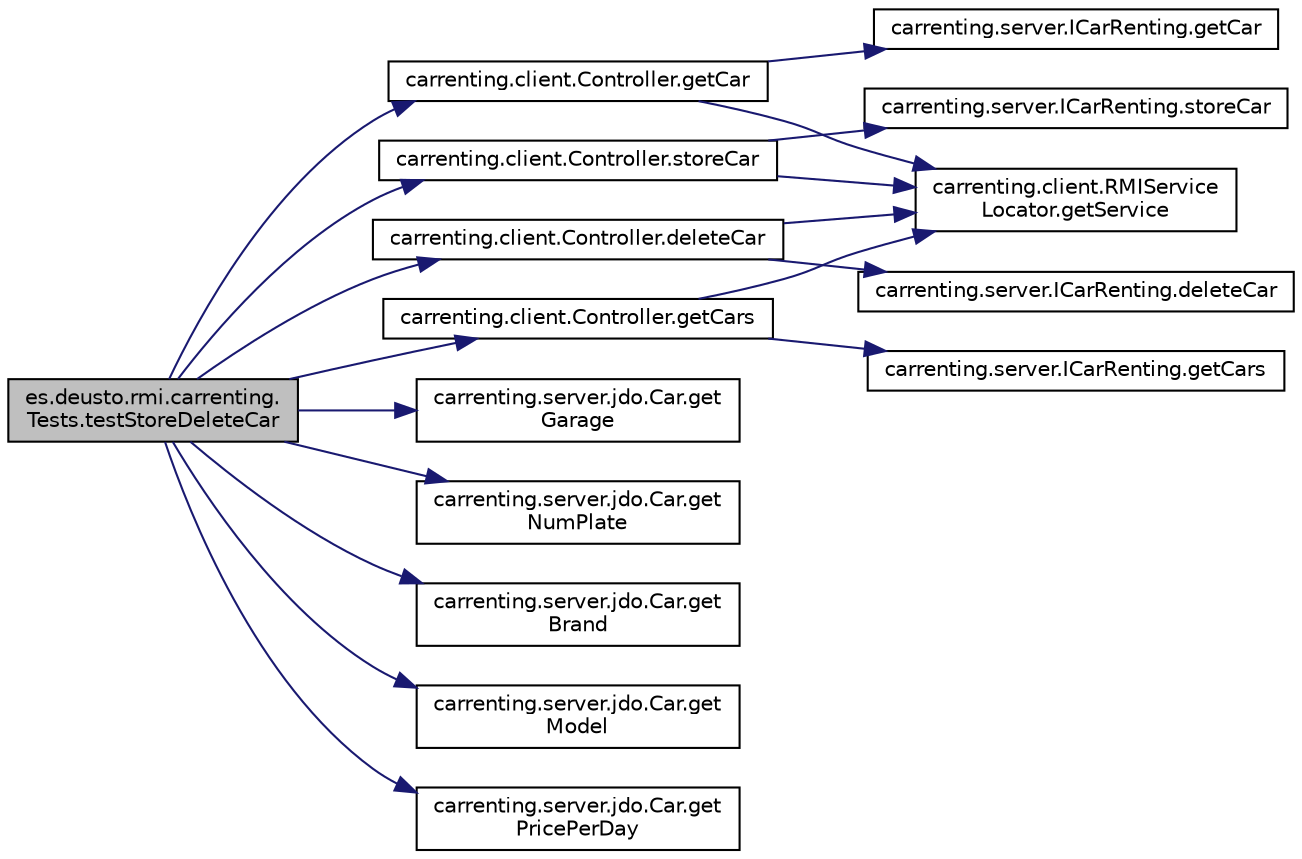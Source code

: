 digraph "es.deusto.rmi.carrenting.Tests.testStoreDeleteCar"
{
 // LATEX_PDF_SIZE
  edge [fontname="Helvetica",fontsize="10",labelfontname="Helvetica",labelfontsize="10"];
  node [fontname="Helvetica",fontsize="10",shape=record];
  rankdir="LR";
  Node91 [label="es.deusto.rmi.carrenting.\lTests.testStoreDeleteCar",height=0.2,width=0.4,color="black", fillcolor="grey75", style="filled", fontcolor="black",tooltip=" "];
  Node91 -> Node92 [color="midnightblue",fontsize="10",style="solid",fontname="Helvetica"];
  Node92 [label="carrenting.client.Controller.storeCar",height=0.2,width=0.4,color="black", fillcolor="white", style="filled",URL="$classcarrenting_1_1client_1_1_controller.html#a267c24a1a13732839f548cddfe640f09",tooltip=" "];
  Node92 -> Node93 [color="midnightblue",fontsize="10",style="solid",fontname="Helvetica"];
  Node93 [label="carrenting.client.RMIService\lLocator.getService",height=0.2,width=0.4,color="black", fillcolor="white", style="filled",URL="$classcarrenting_1_1client_1_1_r_m_i_service_locator.html#a0ac0c6fa2786c97632c927749a53237c",tooltip=" "];
  Node92 -> Node94 [color="midnightblue",fontsize="10",style="solid",fontname="Helvetica"];
  Node94 [label="carrenting.server.ICarRenting.storeCar",height=0.2,width=0.4,color="black", fillcolor="white", style="filled",URL="$interfacecarrenting_1_1server_1_1_i_car_renting.html#a45afd537059a13920f8ed9f91865b871",tooltip=" "];
  Node91 -> Node95 [color="midnightblue",fontsize="10",style="solid",fontname="Helvetica"];
  Node95 [label="carrenting.server.jdo.Car.get\lGarage",height=0.2,width=0.4,color="black", fillcolor="white", style="filled",URL="$classcarrenting_1_1server_1_1jdo_1_1_car.html#a1287409c08d788e0b34f8988e7842f84",tooltip=" "];
  Node91 -> Node96 [color="midnightblue",fontsize="10",style="solid",fontname="Helvetica"];
  Node96 [label="carrenting.server.jdo.Car.get\lNumPlate",height=0.2,width=0.4,color="black", fillcolor="white", style="filled",URL="$classcarrenting_1_1server_1_1jdo_1_1_car.html#a032ac9ab77bd9c980fd1bcdde95dedb4",tooltip=" "];
  Node91 -> Node97 [color="midnightblue",fontsize="10",style="solid",fontname="Helvetica"];
  Node97 [label="carrenting.server.jdo.Car.get\lBrand",height=0.2,width=0.4,color="black", fillcolor="white", style="filled",URL="$classcarrenting_1_1server_1_1jdo_1_1_car.html#a45425648e8ef3708cc79cb6895ae8c06",tooltip=" "];
  Node91 -> Node98 [color="midnightblue",fontsize="10",style="solid",fontname="Helvetica"];
  Node98 [label="carrenting.server.jdo.Car.get\lModel",height=0.2,width=0.4,color="black", fillcolor="white", style="filled",URL="$classcarrenting_1_1server_1_1jdo_1_1_car.html#ab218a139547b4178939722b4f5756b93",tooltip=" "];
  Node91 -> Node99 [color="midnightblue",fontsize="10",style="solid",fontname="Helvetica"];
  Node99 [label="carrenting.server.jdo.Car.get\lPricePerDay",height=0.2,width=0.4,color="black", fillcolor="white", style="filled",URL="$classcarrenting_1_1server_1_1jdo_1_1_car.html#a957fd3951d0756628a14563828bea9c7",tooltip=" "];
  Node91 -> Node100 [color="midnightblue",fontsize="10",style="solid",fontname="Helvetica"];
  Node100 [label="carrenting.client.Controller.getCar",height=0.2,width=0.4,color="black", fillcolor="white", style="filled",URL="$classcarrenting_1_1client_1_1_controller.html#ae306f94b15ad4b3869d13ce8f6c46d45",tooltip=" "];
  Node100 -> Node93 [color="midnightblue",fontsize="10",style="solid",fontname="Helvetica"];
  Node100 -> Node101 [color="midnightblue",fontsize="10",style="solid",fontname="Helvetica"];
  Node101 [label="carrenting.server.ICarRenting.getCar",height=0.2,width=0.4,color="black", fillcolor="white", style="filled",URL="$interfacecarrenting_1_1server_1_1_i_car_renting.html#aa4d89c769e75b73df2a85805ea90bb49",tooltip=" "];
  Node91 -> Node102 [color="midnightblue",fontsize="10",style="solid",fontname="Helvetica"];
  Node102 [label="carrenting.client.Controller.deleteCar",height=0.2,width=0.4,color="black", fillcolor="white", style="filled",URL="$classcarrenting_1_1client_1_1_controller.html#acd2c7f2a6a74dd480004505b53d3a42e",tooltip=" "];
  Node102 -> Node93 [color="midnightblue",fontsize="10",style="solid",fontname="Helvetica"];
  Node102 -> Node103 [color="midnightblue",fontsize="10",style="solid",fontname="Helvetica"];
  Node103 [label="carrenting.server.ICarRenting.deleteCar",height=0.2,width=0.4,color="black", fillcolor="white", style="filled",URL="$interfacecarrenting_1_1server_1_1_i_car_renting.html#ac3730576a7df8ac11f89d1cc9ad4158a",tooltip=" "];
  Node91 -> Node104 [color="midnightblue",fontsize="10",style="solid",fontname="Helvetica"];
  Node104 [label="carrenting.client.Controller.getCars",height=0.2,width=0.4,color="black", fillcolor="white", style="filled",URL="$classcarrenting_1_1client_1_1_controller.html#a1e9a90a7164b6a988e23d77ecf39eea9",tooltip=" "];
  Node104 -> Node93 [color="midnightblue",fontsize="10",style="solid",fontname="Helvetica"];
  Node104 -> Node105 [color="midnightblue",fontsize="10",style="solid",fontname="Helvetica"];
  Node105 [label="carrenting.server.ICarRenting.getCars",height=0.2,width=0.4,color="black", fillcolor="white", style="filled",URL="$interfacecarrenting_1_1server_1_1_i_car_renting.html#aeaa26a483ce5e53faab84b0e3be0f7c9",tooltip=" "];
}

